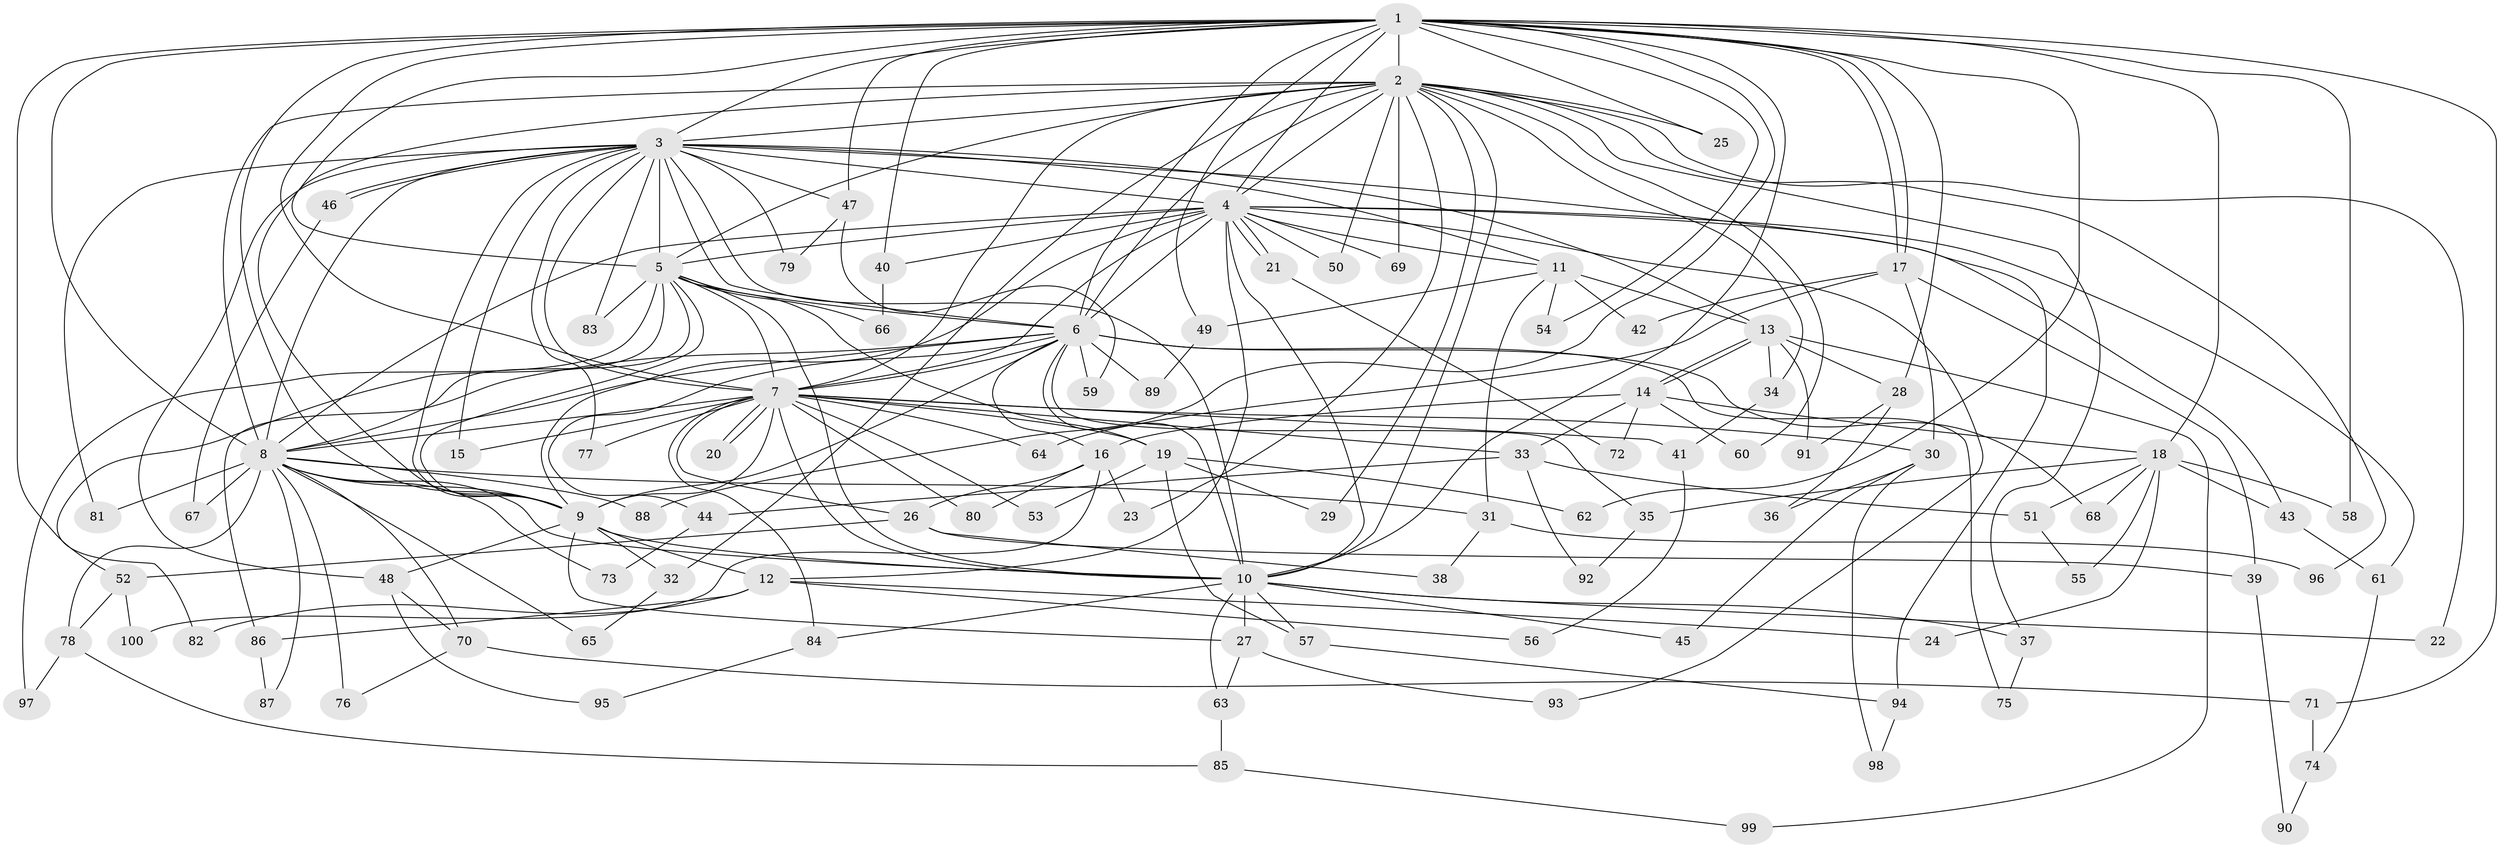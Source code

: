 // coarse degree distribution, {33: 0.014084507042253521, 19: 0.014084507042253521, 17: 0.028169014084507043, 20: 0.014084507042253521, 12: 0.014084507042253521, 16: 0.014084507042253521, 11: 0.014084507042253521, 14: 0.014084507042253521, 7: 0.056338028169014086, 2: 0.4225352112676056, 6: 0.028169014084507043, 8: 0.014084507042253521, 5: 0.04225352112676056, 1: 0.014084507042253521, 3: 0.18309859154929578, 4: 0.11267605633802817}
// Generated by graph-tools (version 1.1) at 2025/23/03/03/25 07:23:42]
// undirected, 100 vertices, 225 edges
graph export_dot {
graph [start="1"]
  node [color=gray90,style=filled];
  1;
  2;
  3;
  4;
  5;
  6;
  7;
  8;
  9;
  10;
  11;
  12;
  13;
  14;
  15;
  16;
  17;
  18;
  19;
  20;
  21;
  22;
  23;
  24;
  25;
  26;
  27;
  28;
  29;
  30;
  31;
  32;
  33;
  34;
  35;
  36;
  37;
  38;
  39;
  40;
  41;
  42;
  43;
  44;
  45;
  46;
  47;
  48;
  49;
  50;
  51;
  52;
  53;
  54;
  55;
  56;
  57;
  58;
  59;
  60;
  61;
  62;
  63;
  64;
  65;
  66;
  67;
  68;
  69;
  70;
  71;
  72;
  73;
  74;
  75;
  76;
  77;
  78;
  79;
  80;
  81;
  82;
  83;
  84;
  85;
  86;
  87;
  88;
  89;
  90;
  91;
  92;
  93;
  94;
  95;
  96;
  97;
  98;
  99;
  100;
  1 -- 2;
  1 -- 3;
  1 -- 4;
  1 -- 5;
  1 -- 6;
  1 -- 7;
  1 -- 8;
  1 -- 9;
  1 -- 10;
  1 -- 17;
  1 -- 17;
  1 -- 18;
  1 -- 25;
  1 -- 28;
  1 -- 40;
  1 -- 47;
  1 -- 49;
  1 -- 52;
  1 -- 54;
  1 -- 58;
  1 -- 62;
  1 -- 71;
  1 -- 88;
  2 -- 3;
  2 -- 4;
  2 -- 5;
  2 -- 6;
  2 -- 7;
  2 -- 8;
  2 -- 9;
  2 -- 10;
  2 -- 22;
  2 -- 23;
  2 -- 25;
  2 -- 29;
  2 -- 32;
  2 -- 34;
  2 -- 37;
  2 -- 50;
  2 -- 60;
  2 -- 69;
  2 -- 96;
  3 -- 4;
  3 -- 5;
  3 -- 6;
  3 -- 7;
  3 -- 8;
  3 -- 9;
  3 -- 10;
  3 -- 11;
  3 -- 13;
  3 -- 15;
  3 -- 46;
  3 -- 46;
  3 -- 47;
  3 -- 48;
  3 -- 77;
  3 -- 79;
  3 -- 81;
  3 -- 83;
  3 -- 94;
  4 -- 5;
  4 -- 6;
  4 -- 7;
  4 -- 8;
  4 -- 9;
  4 -- 10;
  4 -- 11;
  4 -- 12;
  4 -- 21;
  4 -- 21;
  4 -- 40;
  4 -- 43;
  4 -- 50;
  4 -- 61;
  4 -- 69;
  4 -- 93;
  5 -- 6;
  5 -- 7;
  5 -- 8;
  5 -- 9;
  5 -- 10;
  5 -- 19;
  5 -- 66;
  5 -- 82;
  5 -- 83;
  5 -- 97;
  6 -- 7;
  6 -- 8;
  6 -- 9;
  6 -- 10;
  6 -- 16;
  6 -- 35;
  6 -- 44;
  6 -- 59;
  6 -- 68;
  6 -- 75;
  6 -- 86;
  6 -- 89;
  7 -- 8;
  7 -- 9;
  7 -- 10;
  7 -- 15;
  7 -- 19;
  7 -- 20;
  7 -- 20;
  7 -- 26;
  7 -- 30;
  7 -- 33;
  7 -- 41;
  7 -- 53;
  7 -- 64;
  7 -- 77;
  7 -- 80;
  7 -- 84;
  8 -- 9;
  8 -- 10;
  8 -- 31;
  8 -- 65;
  8 -- 67;
  8 -- 70;
  8 -- 73;
  8 -- 76;
  8 -- 78;
  8 -- 81;
  8 -- 87;
  8 -- 88;
  9 -- 10;
  9 -- 12;
  9 -- 27;
  9 -- 32;
  9 -- 48;
  10 -- 22;
  10 -- 27;
  10 -- 37;
  10 -- 45;
  10 -- 57;
  10 -- 63;
  10 -- 84;
  11 -- 13;
  11 -- 31;
  11 -- 42;
  11 -- 49;
  11 -- 54;
  12 -- 24;
  12 -- 56;
  12 -- 82;
  12 -- 86;
  13 -- 14;
  13 -- 14;
  13 -- 28;
  13 -- 34;
  13 -- 91;
  13 -- 99;
  14 -- 16;
  14 -- 18;
  14 -- 33;
  14 -- 60;
  14 -- 72;
  16 -- 23;
  16 -- 26;
  16 -- 80;
  16 -- 100;
  17 -- 30;
  17 -- 39;
  17 -- 42;
  17 -- 64;
  18 -- 24;
  18 -- 35;
  18 -- 43;
  18 -- 51;
  18 -- 55;
  18 -- 58;
  18 -- 68;
  19 -- 29;
  19 -- 53;
  19 -- 57;
  19 -- 62;
  21 -- 72;
  26 -- 38;
  26 -- 39;
  26 -- 52;
  27 -- 63;
  27 -- 93;
  28 -- 36;
  28 -- 91;
  30 -- 36;
  30 -- 45;
  30 -- 98;
  31 -- 38;
  31 -- 96;
  32 -- 65;
  33 -- 44;
  33 -- 51;
  33 -- 92;
  34 -- 41;
  35 -- 92;
  37 -- 75;
  39 -- 90;
  40 -- 66;
  41 -- 56;
  43 -- 61;
  44 -- 73;
  46 -- 67;
  47 -- 59;
  47 -- 79;
  48 -- 70;
  48 -- 95;
  49 -- 89;
  51 -- 55;
  52 -- 78;
  52 -- 100;
  57 -- 94;
  61 -- 74;
  63 -- 85;
  70 -- 71;
  70 -- 76;
  71 -- 74;
  74 -- 90;
  78 -- 85;
  78 -- 97;
  84 -- 95;
  85 -- 99;
  86 -- 87;
  94 -- 98;
}
